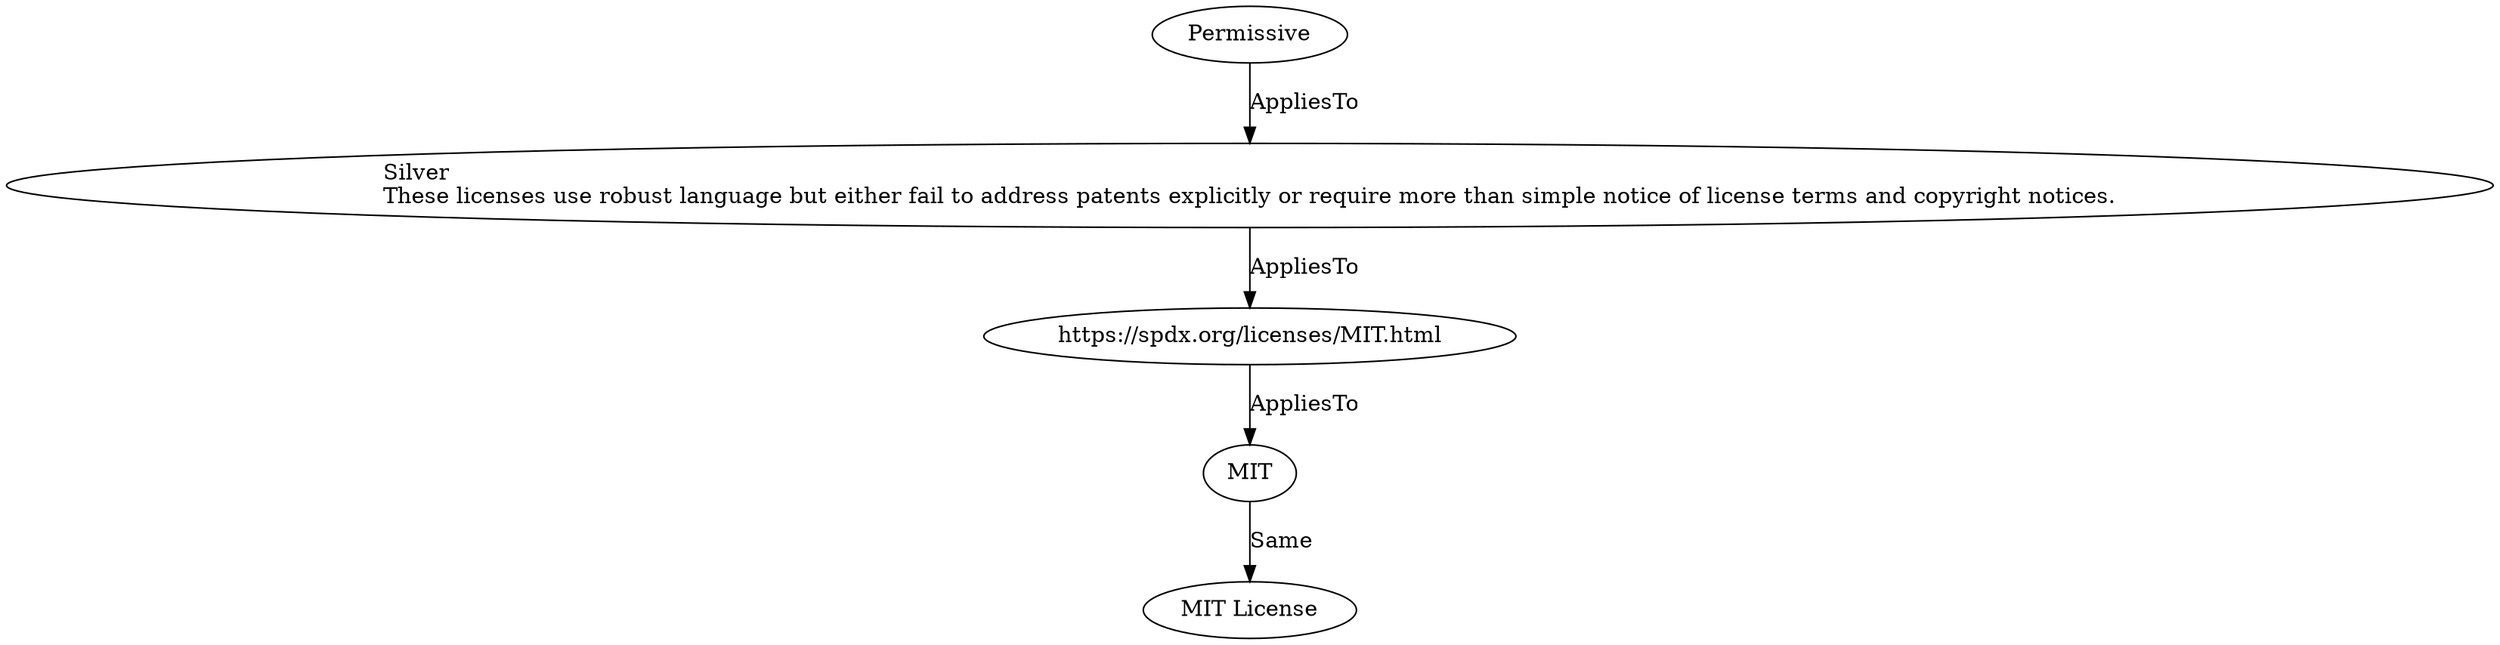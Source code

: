 digraph {
    0 [ label = "Permissive" ]
    9 [ label = "Silver\lThese licenses use robust language but either fail to address patents explicitly or require more than simple notice of license terms and copyright notices." ]
    55 [ label = "https://spdx.org/licenses/MIT.html" ]
    56 [ label = "MIT" ]
    57 [ label = "MIT License" ]
    56 -> 57 [ label = "Same" ]
    55 -> 56 [ label = "AppliesTo" ]
    9 -> 55 [ label = "AppliesTo" ]
    0 -> 9 [ label = "AppliesTo" ]
}
